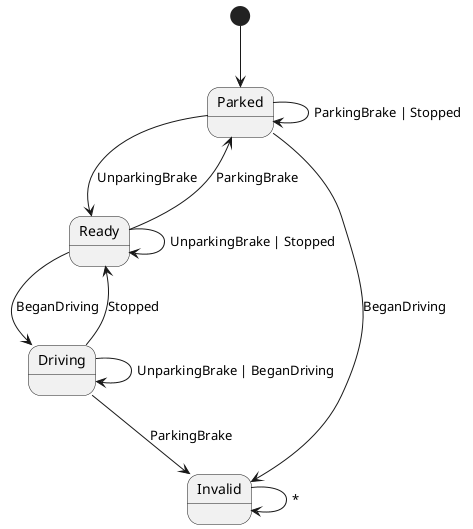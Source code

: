 @startuml stateMachine

[*] --> Parked
Parked --> Ready : UnparkingBrake
Parked --> Parked : ParkingBrake | Stopped
Parked --> Invalid : BeganDriving

Ready --> Parked : ParkingBrake
Ready --> Ready : UnparkingBrake | Stopped
Ready --> Driving : BeganDriving

Driving --> Driving : UnparkingBrake | BeganDriving
Driving --> Ready : Stopped
Driving --> Invalid : ParkingBrake

Invalid --> Invalid : *

@enduml